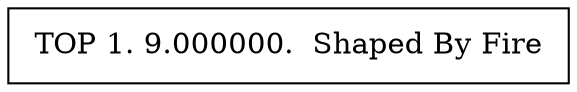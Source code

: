 digraph R { 
rankdir = LR;node [shape=rectangle, height=0.5, width=0.5];
graph[ nodesep = 0.5];
node0 [label = " TOP 1. 9.000000.  Shaped By Fire " ];
node0 [dir=both];}